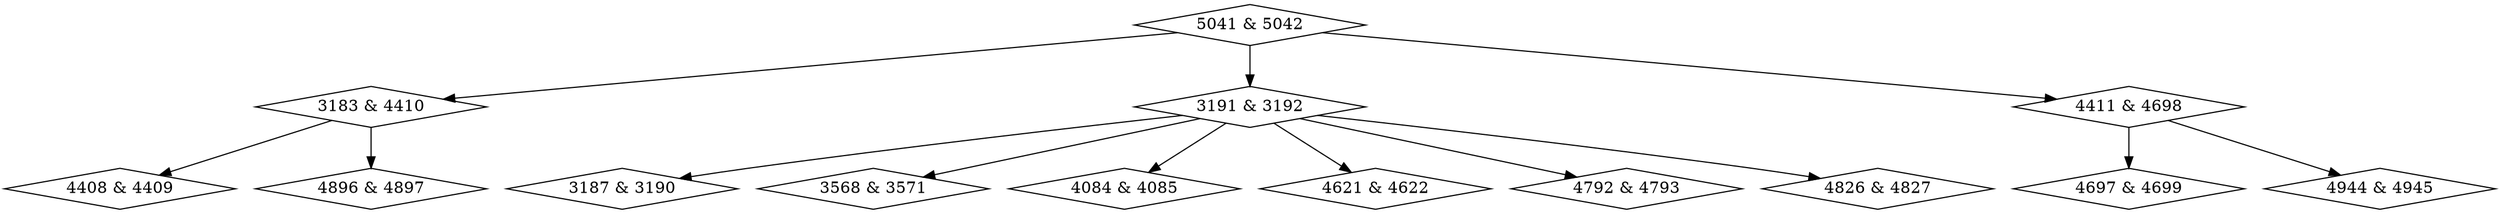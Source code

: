 digraph {
0 [label = "3183 & 4410", shape = diamond];
1 [label = "3187 & 3190", shape = diamond];
2 [label = "3191 & 3192", shape = diamond];
3 [label = "3568 & 3571", shape = diamond];
4 [label = "4084 & 4085", shape = diamond];
5 [label = "4408 & 4409", shape = diamond];
6 [label = "4411 & 4698", shape = diamond];
7 [label = "4621 & 4622", shape = diamond];
8 [label = "4697 & 4699", shape = diamond];
9 [label = "4792 & 4793", shape = diamond];
10 [label = "4826 & 4827", shape = diamond];
11 [label = "4896 & 4897", shape = diamond];
12 [label = "4944 & 4945", shape = diamond];
13 [label = "5041 & 5042", shape = diamond];
0->5;
0->11;
2->1;
2->3;
2->4;
2->7;
2->9;
2->10;
6->8;
6->12;
13->0;
13->2;
13->6;
}

